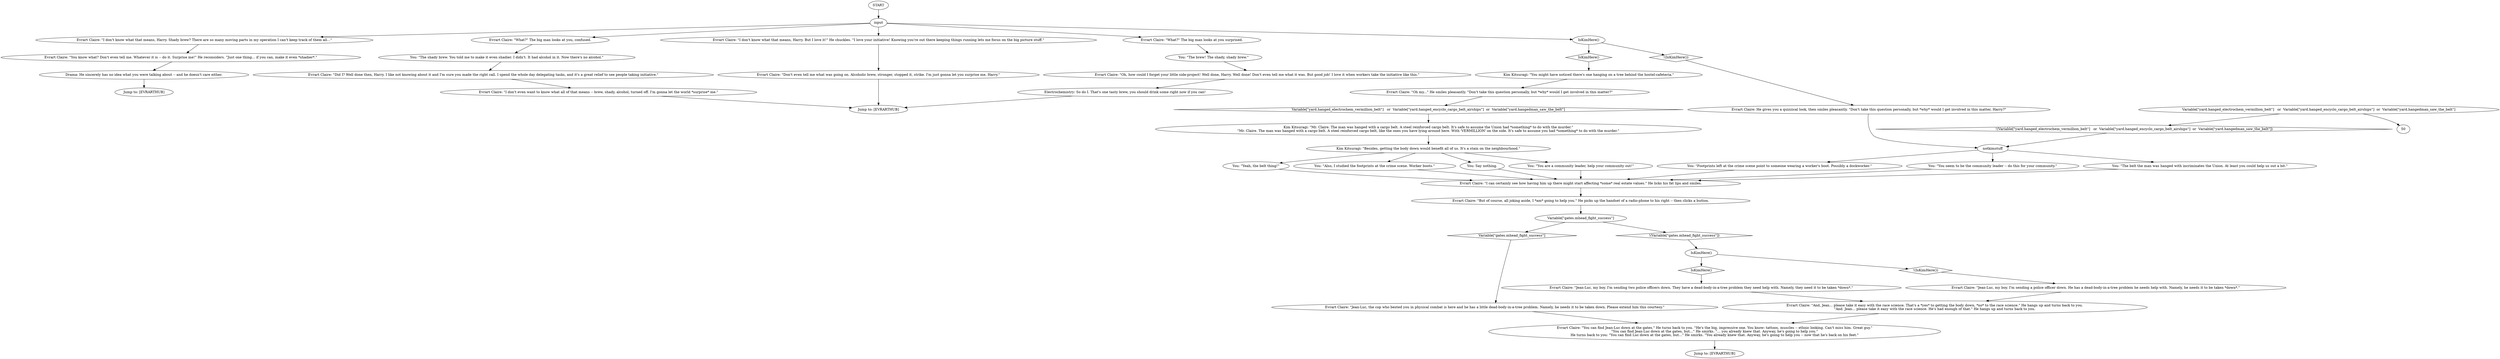 # CONTAINERYARD / EVRART FAVORS
# "You seem to be very helpful, I got a favour to ask."
# ==================================================
digraph G {
	  0 [label="START"];
	  1 [label="input"];
	  2 [label="Evrart Claire: He gives you a quizzical look, then smiles pleasantly. \"Don't take this question personally, but *why* would I get involved in this matter, Harry?\""];
	  3 [label="You: \"The brew! The shady, shady brew.\""];
	  4 [label="You: \"The belt the man was hanged with incriminates the Union. At least you could help us out a bit.\""];
	  5 [label="You: \"Also, I studied the footprints at the crime scene. Worker boots.\""];
	  6 [label="Evrart Claire: \"I don't know what that means, Harry. Shady brew? There are so many moving parts in my operation I can't keep track of them all...\""];
	  7 [label="Evrart Claire: \"Oh my...\" He smiles pleasantly. \"Don't take this question personally, but *why* would I get involved in this matter?\""];
	  8 [label="Evrart Claire: \"Oh, how could I forget your little side-project! Well done, Harry. Well done! Don't even tell me what it was. But good job! I love it when workers take the initiative like this.\""];
	  9 [label="Drama: He sincerely has no idea what you were talking about -- and he doesn't care either."];
	  10 [label="Evrart Claire: \"You can find Jean-Luc down at the gates.\" He turns back to you. \"He's the big, impressive one. You know: tattoos, muscles -- ethnic looking. Can't miss him. Great guy.\"\n\"You can find Jean-Luc down at the gates, but...\" He smirks. \"... you already knew that. Anyway, he's going to help you.\"\nHe turns back to you: \"You can find Luc down at the gates, but...\" He smirks. \"You already knew that. Anyway, he's going to help you -- now that he's back on his feet.\"
"];
	  11 [label="Kim Kitsuragi: \"Mr. Claire. The man was hanged with a cargo belt. A steel reinforced cargo belt. It's safe to assume the Union had *something* to do with the murder.\"\n\"Mr. Claire. The man was hanged with a cargo belt. A steel reinforced cargo belt, like the ones you have lying around here. With 'VERMILLION' on the side. It's safe to assume you had *something* to do with the murder.\""];
	  12 [label="Evrart Claire: \"What?\" The big man looks at you surprised."];
	  13 [label="Evrart Claire: \"I can certainly see how having him up there might start affecting *some* real estate values.\" He licks his fat lips and smiles."];
	  14 [label="Kim Kitsuragi: \"Besides, getting the body down would benefit all of us. It's a stain on the neighbourhood.\""];
	  15 [label="Kim Kitsuragi: \"You might have noticed there's one hanging on a tree behind the hostel-cafeteria.\""];
	  16 [label="notkimstuff"];
	  17 [label="Evrart Claire: \"Jean-Luc, my boy. I'm sending a police officer down. He has a dead-body-in-a-tree problem he needs help with. Namely, he needs it to be taken *down*.\""];
	  18 [label="Evrart Claire: \"And, Jean... please take it easy with the race science. That's a *yes* to getting the body down, *no* to the race science.\" He hangs up and turns back to you.\n\"And. Jean... please take it easy with the race science. He's had enough of that.\" He hangs up and turns back to you.
"];
	  19 [label="Evrart Claire: \"You know what? Don't even tell me. Whatever it is -- do it. Surprise me!\" He reconsiders. \"Just one thing... if you can, make it even *shadier*.\""];
	  20 [label="You: Say nothing."];
	  21 [label="Electrochemistry: So do I. That's one tasty brew, you should drink some right now if you can!"];
	  22 [label="You: \"The shady brew. You told me to make it even shadier. I didn't. It had alcohol in it. Now there's no alcohol.\""];
	  23 [label="Evrart Claire: \"Don't even tell me what was going on. Alcoholic brew, stronger, stopped it, strike. I'm just gonna let you surprise me, Harry.\""];
	  24 [label="IsKimHere()"];
	  25 [label="IsKimHere()", shape=diamond];
	  26 [label="!(IsKimHere())", shape=diamond];
	  27 [label="You: \"Footprints left at the crime scene point to someone wearing a worker's boot. Possibly a dockworker.\""];
	  28 [label="You: \"You are a community leader, help your community out!\""];
	  29 [label="Variable[\"gates.mhead_fight_success\"]"];
	  30 [label="Variable[\"gates.mhead_fight_success\"]", shape=diamond];
	  31 [label="!(Variable[\"gates.mhead_fight_success\"])", shape=diamond];
	  32 [label="Evrart Claire: \"But of course, all joking aside, I *am* going to help you.\" He picks up the handset of a radio-phone to his right -- then clicks a button."];
	  33 [label="Evrart Claire: \"Jean-Luc, the cop who bested you in physical combat is here and he has a little dead-body-in-a-tree problem. Namely, he needs it to be taken down. Please extend him this courtesy.\""];
	  34 [label="Evrart Claire: \"What?\" The big man looks at you, confused."];
	  35 [label="You: \"Yeah, the belt thing!\""];
	  36 [label="You: \"You seem to be the community leader -- do this for your community.\""];
	  37 [label="IsKimHere()"];
	  38 [label="IsKimHere()", shape=diamond];
	  39 [label="!(IsKimHere())", shape=diamond];
	  40 [label="Jump to: [EVRARTHUB]"];
	  41 [label="Evrart Claire: \"Did I? Well done then, Harry. I like not knowing about it and I'm sure you made the right call. I spend the whole day delegating tasks, and it's a great relief to see people taking initiative.\""];
	  42 [label="Evrart Claire: \"I don't even want to know what all of that means -- brew, shady, alcohol, turned off. I'm gonna let the world *surprise* me.\""];
	  43 [label="Evrart Claire: \"Jean-Luc, my boy. I'm sending two police officers down. They have a dead-body-in-a-tree problem they need help with. Namely, they need it to be taken *down*.\""];
	  44 [label="Jump to: [EVRARTHUB]"];
	  45 [label="Jump to: [EVRARTHUB]"];
	  46 [label="Evrart Claire: \"I don't know what that means, Harry. But I love it!\" He chuckles. \"I love your initiative! Knowing you're out there keeping things running lets me focus on the big picture stuff.\""];
	  47 [label="Variable[\"yard.hanged_electrochem_vermillion_belt\"]   or  Variable[\"yard.hanged_encyclo_cargo_belt_airships\"]  or  Variable[\"yard.hangedman_saw_the_belt\"]"];
	  48 [label="Variable[\"yard.hanged_electrochem_vermillion_belt\"]   or  Variable[\"yard.hanged_encyclo_cargo_belt_airships\"]  or  Variable[\"yard.hangedman_saw_the_belt\"]", shape=diamond];
	  49 [label="!(Variable[\"yard.hanged_electrochem_vermillion_belt\"]   or  Variable[\"yard.hanged_encyclo_cargo_belt_airships\"]  or  Variable[\"yard.hangedman_saw_the_belt\"])", shape=diamond];
	  0 -> 1
	  1 -> 34
	  1 -> 37
	  1 -> 6
	  1 -> 12
	  1 -> 46
	  2 -> 16
	  3 -> 8
	  4 -> 13
	  5 -> 13
	  6 -> 19
	  7 -> 48
	  8 -> 21
	  9 -> 40
	  10 -> 45
	  11 -> 14
	  12 -> 3
	  13 -> 32
	  14 -> 28
	  14 -> 35
	  14 -> 20
	  14 -> 5
	  15 -> 7
	  16 -> 27
	  16 -> 4
	  16 -> 36
	  17 -> 18
	  18 -> 10
	  19 -> 9
	  20 -> 13
	  21 -> 44
	  22 -> 41
	  23 -> 44
	  24 -> 25
	  24 -> 26
	  25 -> 43
	  26 -> 17
	  27 -> 13
	  28 -> 13
	  29 -> 30
	  29 -> 31
	  30 -> 33
	  31 -> 24
	  32 -> 29
	  33 -> 10
	  34 -> 22
	  35 -> 13
	  36 -> 13
	  37 -> 38
	  37 -> 39
	  38 -> 15
	  39 -> 2
	  41 -> 42
	  42 -> 44
	  43 -> 18
	  46 -> 23
	  47 -> 49
	  47 -> 50
	  48 -> 11
	  49 -> 16
}

